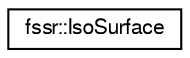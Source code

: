 digraph "Graphical Class Hierarchy"
{
  edge [fontname="FreeSans",fontsize="10",labelfontname="FreeSans",labelfontsize="10"];
  node [fontname="FreeSans",fontsize="10",shape=record];
  rankdir="LR";
  Node0 [label="fssr::IsoSurface",height=0.2,width=0.4,color="black", fillcolor="white", style="filled",URL="$classfssr_1_1_iso_surface.html",tooltip="The surfacing algorithm requires the octree hierarchy and the vector of voxels. "];
}
